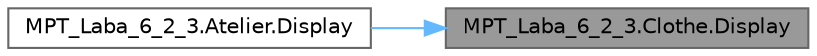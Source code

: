 digraph "MPT_Laba_6_2_3.Clothe.Display"
{
 // LATEX_PDF_SIZE
  bgcolor="transparent";
  edge [fontname=Helvetica,fontsize=10,labelfontname=Helvetica,labelfontsize=10];
  node [fontname=Helvetica,fontsize=10,shape=box,height=0.2,width=0.4];
  rankdir="RL";
  Node1 [id="Node000001",label="MPT_Laba_6_2_3.Clothe.Display",height=0.2,width=0.4,color="gray40", fillcolor="grey60", style="filled", fontcolor="black",tooltip="Выводит параметры"];
  Node1 -> Node2 [id="edge1_Node000001_Node000002",dir="back",color="steelblue1",style="solid",tooltip=" "];
  Node2 [id="Node000002",label="MPT_Laba_6_2_3.Atelier.Display",height=0.2,width=0.4,color="grey40", fillcolor="white", style="filled",URL="$class_m_p_t___laba__6__2__3_1_1_atelier.html#a61fe4e45b548fa478507145553d8e65e",tooltip="Вывод"];
}

